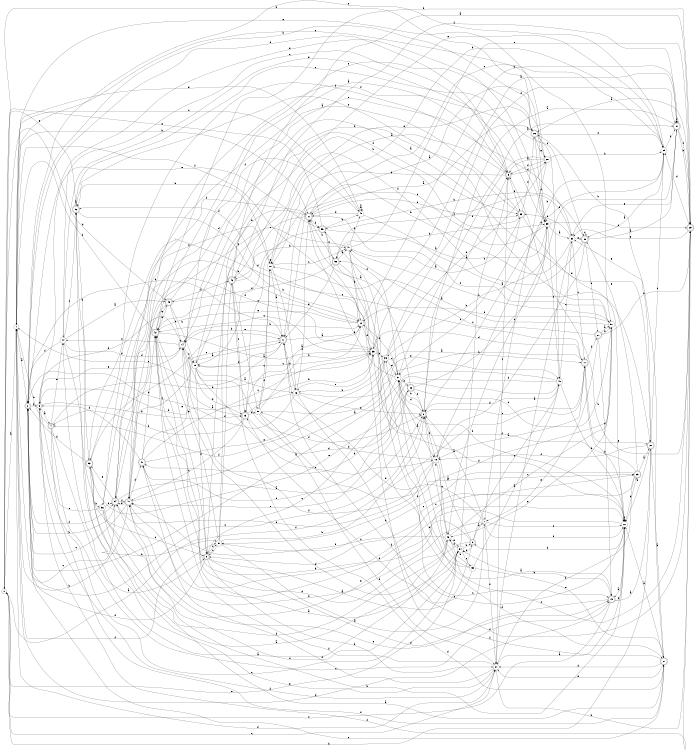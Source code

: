digraph n49_1 {
__start0 [label="" shape="none"];

rankdir=LR;
size="8,5";

s0 [style="filled", color="black", fillcolor="white" shape="circle", label="0"];
s1 [style="filled", color="black", fillcolor="white" shape="circle", label="1"];
s2 [style="rounded,filled", color="black", fillcolor="white" shape="doublecircle", label="2"];
s3 [style="filled", color="black", fillcolor="white" shape="circle", label="3"];
s4 [style="rounded,filled", color="black", fillcolor="white" shape="doublecircle", label="4"];
s5 [style="rounded,filled", color="black", fillcolor="white" shape="doublecircle", label="5"];
s6 [style="rounded,filled", color="black", fillcolor="white" shape="doublecircle", label="6"];
s7 [style="filled", color="black", fillcolor="white" shape="circle", label="7"];
s8 [style="rounded,filled", color="black", fillcolor="white" shape="doublecircle", label="8"];
s9 [style="rounded,filled", color="black", fillcolor="white" shape="doublecircle", label="9"];
s10 [style="filled", color="black", fillcolor="white" shape="circle", label="10"];
s11 [style="rounded,filled", color="black", fillcolor="white" shape="doublecircle", label="11"];
s12 [style="filled", color="black", fillcolor="white" shape="circle", label="12"];
s13 [style="rounded,filled", color="black", fillcolor="white" shape="doublecircle", label="13"];
s14 [style="rounded,filled", color="black", fillcolor="white" shape="doublecircle", label="14"];
s15 [style="filled", color="black", fillcolor="white" shape="circle", label="15"];
s16 [style="filled", color="black", fillcolor="white" shape="circle", label="16"];
s17 [style="rounded,filled", color="black", fillcolor="white" shape="doublecircle", label="17"];
s18 [style="filled", color="black", fillcolor="white" shape="circle", label="18"];
s19 [style="rounded,filled", color="black", fillcolor="white" shape="doublecircle", label="19"];
s20 [style="rounded,filled", color="black", fillcolor="white" shape="doublecircle", label="20"];
s21 [style="rounded,filled", color="black", fillcolor="white" shape="doublecircle", label="21"];
s22 [style="filled", color="black", fillcolor="white" shape="circle", label="22"];
s23 [style="rounded,filled", color="black", fillcolor="white" shape="doublecircle", label="23"];
s24 [style="filled", color="black", fillcolor="white" shape="circle", label="24"];
s25 [style="rounded,filled", color="black", fillcolor="white" shape="doublecircle", label="25"];
s26 [style="rounded,filled", color="black", fillcolor="white" shape="doublecircle", label="26"];
s27 [style="rounded,filled", color="black", fillcolor="white" shape="doublecircle", label="27"];
s28 [style="filled", color="black", fillcolor="white" shape="circle", label="28"];
s29 [style="filled", color="black", fillcolor="white" shape="circle", label="29"];
s30 [style="rounded,filled", color="black", fillcolor="white" shape="doublecircle", label="30"];
s31 [style="rounded,filled", color="black", fillcolor="white" shape="doublecircle", label="31"];
s32 [style="filled", color="black", fillcolor="white" shape="circle", label="32"];
s33 [style="rounded,filled", color="black", fillcolor="white" shape="doublecircle", label="33"];
s34 [style="rounded,filled", color="black", fillcolor="white" shape="doublecircle", label="34"];
s35 [style="filled", color="black", fillcolor="white" shape="circle", label="35"];
s36 [style="filled", color="black", fillcolor="white" shape="circle", label="36"];
s37 [style="filled", color="black", fillcolor="white" shape="circle", label="37"];
s38 [style="rounded,filled", color="black", fillcolor="white" shape="doublecircle", label="38"];
s39 [style="filled", color="black", fillcolor="white" shape="circle", label="39"];
s40 [style="filled", color="black", fillcolor="white" shape="circle", label="40"];
s41 [style="rounded,filled", color="black", fillcolor="white" shape="doublecircle", label="41"];
s42 [style="rounded,filled", color="black", fillcolor="white" shape="doublecircle", label="42"];
s43 [style="filled", color="black", fillcolor="white" shape="circle", label="43"];
s44 [style="filled", color="black", fillcolor="white" shape="circle", label="44"];
s45 [style="rounded,filled", color="black", fillcolor="white" shape="doublecircle", label="45"];
s46 [style="rounded,filled", color="black", fillcolor="white" shape="doublecircle", label="46"];
s47 [style="filled", color="black", fillcolor="white" shape="circle", label="47"];
s48 [style="rounded,filled", color="black", fillcolor="white" shape="doublecircle", label="48"];
s49 [style="filled", color="black", fillcolor="white" shape="circle", label="49"];
s50 [style="filled", color="black", fillcolor="white" shape="circle", label="50"];
s51 [style="filled", color="black", fillcolor="white" shape="circle", label="51"];
s52 [style="rounded,filled", color="black", fillcolor="white" shape="doublecircle", label="52"];
s53 [style="rounded,filled", color="black", fillcolor="white" shape="doublecircle", label="53"];
s54 [style="filled", color="black", fillcolor="white" shape="circle", label="54"];
s55 [style="filled", color="black", fillcolor="white" shape="circle", label="55"];
s56 [style="filled", color="black", fillcolor="white" shape="circle", label="56"];
s57 [style="filled", color="black", fillcolor="white" shape="circle", label="57"];
s58 [style="rounded,filled", color="black", fillcolor="white" shape="doublecircle", label="58"];
s59 [style="rounded,filled", color="black", fillcolor="white" shape="doublecircle", label="59"];
s60 [style="rounded,filled", color="black", fillcolor="white" shape="doublecircle", label="60"];
s0 -> s1 [label="a"];
s0 -> s39 [label="b"];
s0 -> s24 [label="c"];
s0 -> s45 [label="d"];
s0 -> s54 [label="e"];
s0 -> s17 [label="f"];
s1 -> s2 [label="a"];
s1 -> s27 [label="b"];
s1 -> s49 [label="c"];
s1 -> s24 [label="d"];
s1 -> s57 [label="e"];
s1 -> s51 [label="f"];
s2 -> s3 [label="a"];
s2 -> s34 [label="b"];
s2 -> s29 [label="c"];
s2 -> s11 [label="d"];
s2 -> s9 [label="e"];
s2 -> s34 [label="f"];
s3 -> s4 [label="a"];
s3 -> s13 [label="b"];
s3 -> s54 [label="c"];
s3 -> s14 [label="d"];
s3 -> s59 [label="e"];
s3 -> s24 [label="f"];
s4 -> s5 [label="a"];
s4 -> s1 [label="b"];
s4 -> s19 [label="c"];
s4 -> s35 [label="d"];
s4 -> s44 [label="e"];
s4 -> s21 [label="f"];
s5 -> s6 [label="a"];
s5 -> s24 [label="b"];
s5 -> s51 [label="c"];
s5 -> s19 [label="d"];
s5 -> s42 [label="e"];
s5 -> s2 [label="f"];
s6 -> s7 [label="a"];
s6 -> s42 [label="b"];
s6 -> s40 [label="c"];
s6 -> s52 [label="d"];
s6 -> s54 [label="e"];
s6 -> s8 [label="f"];
s7 -> s8 [label="a"];
s7 -> s48 [label="b"];
s7 -> s22 [label="c"];
s7 -> s11 [label="d"];
s7 -> s22 [label="e"];
s7 -> s24 [label="f"];
s8 -> s9 [label="a"];
s8 -> s37 [label="b"];
s8 -> s2 [label="c"];
s8 -> s37 [label="d"];
s8 -> s17 [label="e"];
s8 -> s18 [label="f"];
s9 -> s10 [label="a"];
s9 -> s10 [label="b"];
s9 -> s44 [label="c"];
s9 -> s28 [label="d"];
s9 -> s14 [label="e"];
s9 -> s33 [label="f"];
s10 -> s11 [label="a"];
s10 -> s16 [label="b"];
s10 -> s47 [label="c"];
s10 -> s26 [label="d"];
s10 -> s10 [label="e"];
s10 -> s56 [label="f"];
s11 -> s12 [label="a"];
s11 -> s14 [label="b"];
s11 -> s48 [label="c"];
s11 -> s16 [label="d"];
s11 -> s1 [label="e"];
s11 -> s15 [label="f"];
s12 -> s13 [label="a"];
s12 -> s31 [label="b"];
s12 -> s42 [label="c"];
s12 -> s35 [label="d"];
s12 -> s42 [label="e"];
s12 -> s52 [label="f"];
s13 -> s14 [label="a"];
s13 -> s35 [label="b"];
s13 -> s48 [label="c"];
s13 -> s38 [label="d"];
s13 -> s50 [label="e"];
s13 -> s4 [label="f"];
s14 -> s9 [label="a"];
s14 -> s12 [label="b"];
s14 -> s15 [label="c"];
s14 -> s13 [label="d"];
s14 -> s3 [label="e"];
s14 -> s44 [label="f"];
s15 -> s16 [label="a"];
s15 -> s39 [label="b"];
s15 -> s35 [label="c"];
s15 -> s8 [label="d"];
s15 -> s18 [label="e"];
s15 -> s5 [label="f"];
s16 -> s17 [label="a"];
s16 -> s3 [label="b"];
s16 -> s2 [label="c"];
s16 -> s27 [label="d"];
s16 -> s8 [label="e"];
s16 -> s25 [label="f"];
s17 -> s18 [label="a"];
s17 -> s22 [label="b"];
s17 -> s53 [label="c"];
s17 -> s35 [label="d"];
s17 -> s20 [label="e"];
s17 -> s60 [label="f"];
s18 -> s19 [label="a"];
s18 -> s29 [label="b"];
s18 -> s43 [label="c"];
s18 -> s50 [label="d"];
s18 -> s34 [label="e"];
s18 -> s14 [label="f"];
s19 -> s20 [label="a"];
s19 -> s54 [label="b"];
s19 -> s0 [label="c"];
s19 -> s1 [label="d"];
s19 -> s48 [label="e"];
s19 -> s22 [label="f"];
s20 -> s21 [label="a"];
s20 -> s0 [label="b"];
s20 -> s29 [label="c"];
s20 -> s22 [label="d"];
s20 -> s32 [label="e"];
s20 -> s18 [label="f"];
s21 -> s22 [label="a"];
s21 -> s26 [label="b"];
s21 -> s2 [label="c"];
s21 -> s24 [label="d"];
s21 -> s24 [label="e"];
s21 -> s59 [label="f"];
s22 -> s19 [label="a"];
s22 -> s23 [label="b"];
s22 -> s11 [label="c"];
s22 -> s6 [label="d"];
s22 -> s48 [label="e"];
s22 -> s22 [label="f"];
s23 -> s20 [label="a"];
s23 -> s24 [label="b"];
s23 -> s5 [label="c"];
s23 -> s48 [label="d"];
s23 -> s30 [label="e"];
s23 -> s35 [label="f"];
s24 -> s22 [label="a"];
s24 -> s25 [label="b"];
s24 -> s9 [label="c"];
s24 -> s41 [label="d"];
s24 -> s52 [label="e"];
s24 -> s42 [label="f"];
s25 -> s26 [label="a"];
s25 -> s9 [label="b"];
s25 -> s37 [label="c"];
s25 -> s29 [label="d"];
s25 -> s32 [label="e"];
s25 -> s3 [label="f"];
s26 -> s27 [label="a"];
s26 -> s2 [label="b"];
s26 -> s40 [label="c"];
s26 -> s39 [label="d"];
s26 -> s28 [label="e"];
s26 -> s29 [label="f"];
s27 -> s28 [label="a"];
s27 -> s15 [label="b"];
s27 -> s57 [label="c"];
s27 -> s33 [label="d"];
s27 -> s46 [label="e"];
s27 -> s59 [label="f"];
s28 -> s9 [label="a"];
s28 -> s29 [label="b"];
s28 -> s7 [label="c"];
s28 -> s9 [label="d"];
s28 -> s1 [label="e"];
s28 -> s37 [label="f"];
s29 -> s30 [label="a"];
s29 -> s11 [label="b"];
s29 -> s27 [label="c"];
s29 -> s8 [label="d"];
s29 -> s46 [label="e"];
s29 -> s31 [label="f"];
s30 -> s31 [label="a"];
s30 -> s59 [label="b"];
s30 -> s30 [label="c"];
s30 -> s18 [label="d"];
s30 -> s60 [label="e"];
s30 -> s5 [label="f"];
s31 -> s8 [label="a"];
s31 -> s25 [label="b"];
s31 -> s25 [label="c"];
s31 -> s31 [label="d"];
s31 -> s32 [label="e"];
s31 -> s43 [label="f"];
s32 -> s24 [label="a"];
s32 -> s13 [label="b"];
s32 -> s17 [label="c"];
s32 -> s33 [label="d"];
s32 -> s30 [label="e"];
s32 -> s58 [label="f"];
s33 -> s34 [label="a"];
s33 -> s58 [label="b"];
s33 -> s37 [label="c"];
s33 -> s14 [label="d"];
s33 -> s22 [label="e"];
s33 -> s26 [label="f"];
s34 -> s17 [label="a"];
s34 -> s12 [label="b"];
s34 -> s1 [label="c"];
s34 -> s35 [label="d"];
s34 -> s53 [label="e"];
s34 -> s48 [label="f"];
s35 -> s31 [label="a"];
s35 -> s36 [label="b"];
s35 -> s42 [label="c"];
s35 -> s31 [label="d"];
s35 -> s16 [label="e"];
s35 -> s1 [label="f"];
s36 -> s31 [label="a"];
s36 -> s16 [label="b"];
s36 -> s37 [label="c"];
s36 -> s28 [label="d"];
s36 -> s37 [label="e"];
s36 -> s4 [label="f"];
s37 -> s18 [label="a"];
s37 -> s27 [label="b"];
s37 -> s5 [label="c"];
s37 -> s12 [label="d"];
s37 -> s38 [label="e"];
s37 -> s58 [label="f"];
s38 -> s27 [label="a"];
s38 -> s39 [label="b"];
s38 -> s57 [label="c"];
s38 -> s41 [label="d"];
s38 -> s48 [label="e"];
s38 -> s8 [label="f"];
s39 -> s32 [label="a"];
s39 -> s36 [label="b"];
s39 -> s11 [label="c"];
s39 -> s25 [label="d"];
s39 -> s2 [label="e"];
s39 -> s40 [label="f"];
s40 -> s2 [label="a"];
s40 -> s41 [label="b"];
s40 -> s32 [label="c"];
s40 -> s8 [label="d"];
s40 -> s53 [label="e"];
s40 -> s22 [label="f"];
s41 -> s11 [label="a"];
s41 -> s42 [label="b"];
s41 -> s35 [label="c"];
s41 -> s3 [label="d"];
s41 -> s36 [label="e"];
s41 -> s23 [label="f"];
s42 -> s35 [label="a"];
s42 -> s25 [label="b"];
s42 -> s26 [label="c"];
s42 -> s43 [label="d"];
s42 -> s45 [label="e"];
s42 -> s1 [label="f"];
s43 -> s44 [label="a"];
s43 -> s8 [label="b"];
s43 -> s57 [label="c"];
s43 -> s14 [label="d"];
s43 -> s54 [label="e"];
s43 -> s51 [label="f"];
s44 -> s45 [label="a"];
s44 -> s51 [label="b"];
s44 -> s52 [label="c"];
s44 -> s14 [label="d"];
s44 -> s39 [label="e"];
s44 -> s2 [label="f"];
s45 -> s20 [label="a"];
s45 -> s15 [label="b"];
s45 -> s14 [label="c"];
s45 -> s34 [label="d"];
s45 -> s42 [label="e"];
s45 -> s46 [label="f"];
s46 -> s25 [label="a"];
s46 -> s47 [label="b"];
s46 -> s13 [label="c"];
s46 -> s21 [label="d"];
s46 -> s50 [label="e"];
s46 -> s31 [label="f"];
s47 -> s33 [label="a"];
s47 -> s12 [label="b"];
s47 -> s48 [label="c"];
s47 -> s21 [label="d"];
s47 -> s25 [label="e"];
s47 -> s49 [label="f"];
s48 -> s8 [label="a"];
s48 -> s1 [label="b"];
s48 -> s2 [label="c"];
s48 -> s41 [label="d"];
s48 -> s34 [label="e"];
s48 -> s30 [label="f"];
s49 -> s20 [label="a"];
s49 -> s49 [label="b"];
s49 -> s49 [label="c"];
s49 -> s27 [label="d"];
s49 -> s1 [label="e"];
s49 -> s48 [label="f"];
s50 -> s23 [label="a"];
s50 -> s12 [label="b"];
s50 -> s10 [label="c"];
s50 -> s24 [label="d"];
s50 -> s40 [label="e"];
s50 -> s10 [label="f"];
s51 -> s7 [label="a"];
s51 -> s8 [label="b"];
s51 -> s5 [label="c"];
s51 -> s46 [label="d"];
s51 -> s42 [label="e"];
s51 -> s33 [label="f"];
s52 -> s52 [label="a"];
s52 -> s10 [label="b"];
s52 -> s39 [label="c"];
s52 -> s12 [label="d"];
s52 -> s0 [label="e"];
s52 -> s53 [label="f"];
s53 -> s54 [label="a"];
s53 -> s56 [label="b"];
s53 -> s11 [label="c"];
s53 -> s2 [label="d"];
s53 -> s22 [label="e"];
s53 -> s32 [label="f"];
s54 -> s42 [label="a"];
s54 -> s6 [label="b"];
s54 -> s9 [label="c"];
s54 -> s43 [label="d"];
s54 -> s55 [label="e"];
s54 -> s34 [label="f"];
s55 -> s40 [label="a"];
s55 -> s43 [label="b"];
s55 -> s37 [label="c"];
s55 -> s36 [label="d"];
s55 -> s21 [label="e"];
s55 -> s13 [label="f"];
s56 -> s21 [label="a"];
s56 -> s22 [label="b"];
s56 -> s5 [label="c"];
s56 -> s34 [label="d"];
s56 -> s3 [label="e"];
s56 -> s27 [label="f"];
s57 -> s10 [label="a"];
s57 -> s47 [label="b"];
s57 -> s52 [label="c"];
s57 -> s51 [label="d"];
s57 -> s43 [label="e"];
s57 -> s12 [label="f"];
s58 -> s47 [label="a"];
s58 -> s27 [label="b"];
s58 -> s19 [label="c"];
s58 -> s22 [label="d"];
s58 -> s11 [label="e"];
s58 -> s45 [label="f"];
s59 -> s39 [label="a"];
s59 -> s49 [label="b"];
s59 -> s58 [label="c"];
s59 -> s15 [label="d"];
s59 -> s0 [label="e"];
s59 -> s22 [label="f"];
s60 -> s57 [label="a"];
s60 -> s57 [label="b"];
s60 -> s47 [label="c"];
s60 -> s19 [label="d"];
s60 -> s7 [label="e"];
s60 -> s25 [label="f"];

}